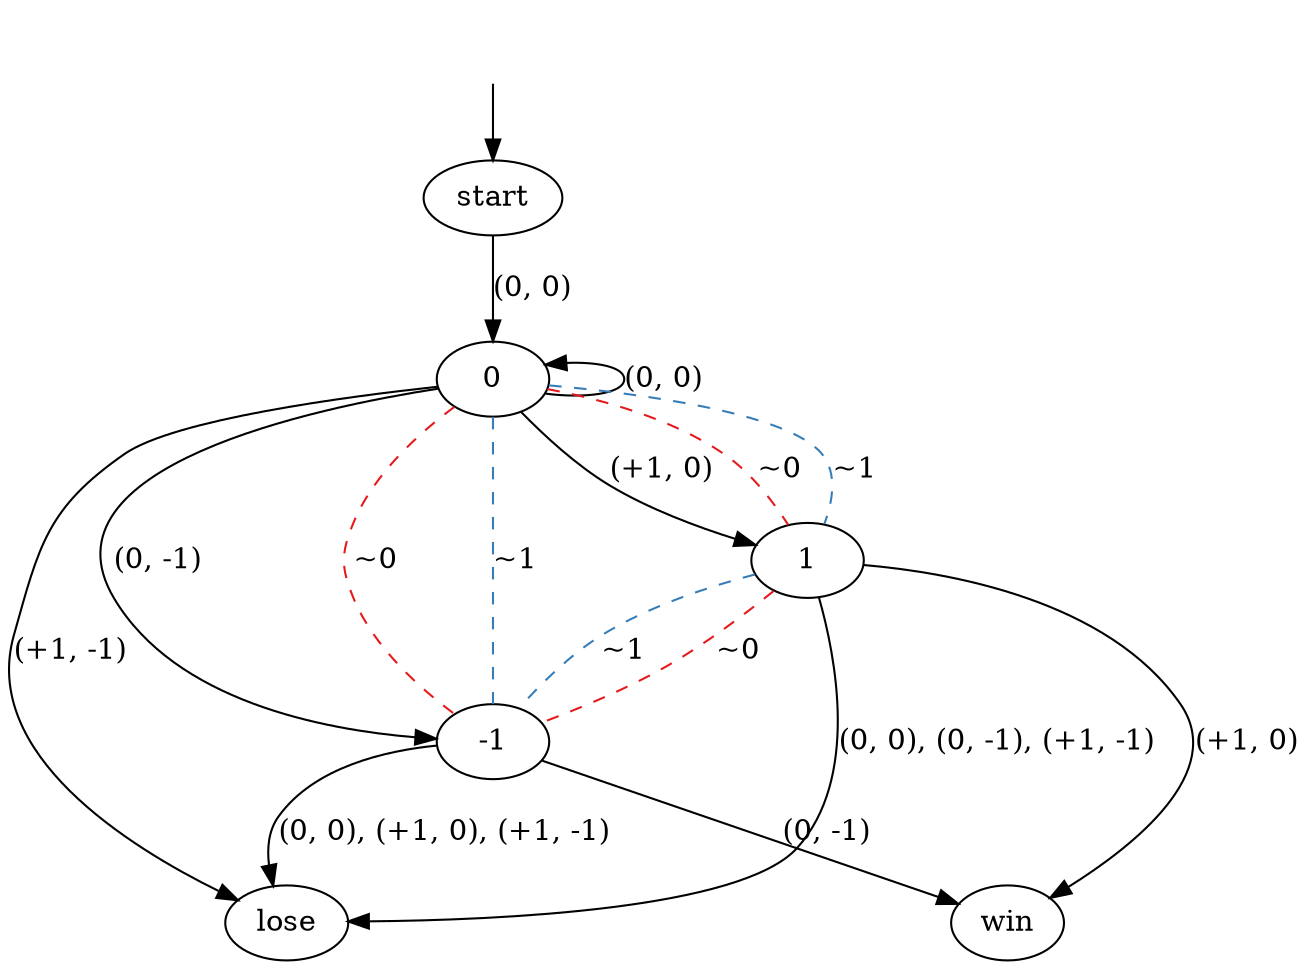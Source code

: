 digraph  {
concentrate=False;
nodesep=0.5;
ranksep=0.5;
splines=True;
4492280944 [label=start];
4492570240 [label=0];
4492570296 [label=1];
4647954304 [label=win];
4492599704 [label="-1"];
4647953856 [label=lose];
hidden [label="", shape=none];
4492280944 -> 4492570240  [action="('0', '0')", key="('0', '0')", label="(0, 0)"];
4492570240 -> 4492570240  [action="('0', '0')", dir=back, key="('0', '0')", label="(0, 0)"];
4492570240 -> 4492599704  [action="('0', '-1')", key="('0', '-1')", label="(0, -1)"];
4492570240 -> 4492599704  [arrowhead=none, color=1, colorscheme=set19, constraint=True, key=1, label="~0", style=dashed];
4492570240 -> 4492599704  [arrowhead=none, color=2, colorscheme=set19, constraint=True, key=2, label="~1", style=dashed];
4492570240 -> 4492570296  [action="('+1', '0')", key="('+1', '0')", label="(+1, 0)"];
4492570240 -> 4492570296  [arrowhead=none, color=1, colorscheme=set19, constraint=True, key=1, label="~0", style=dashed];
4492570240 -> 4492570296  [arrowhead=none, color=2, colorscheme=set19, constraint=True, key=2, label="~1", style=dashed];
4492570240 -> 4647953856  [action="('+1', '-1')", key="('+1', '-1')", label="(+1, -1)"];
4492570296 -> 4647954304  [action="('+1', '0')", key="('+1', '0')", label="(+1, 0)"];
4492570296 -> 4647953856  [action="(('0', '0'), ('0', '-1'), ('+1', '-1'))", key="(('0', '0'), ('0', '-1'), ('+1', '-1'))", label="(0, 0), (0, -1), (+1, -1)"];
4492570296 -> 4492599704  [arrowhead=none, color=1, colorscheme=set19, constraint=True, key=0, label="~0", style=dashed];
4492570296 -> 4492599704  [arrowhead=none, color=2, colorscheme=set19, constraint=True, key=1, label="~1", style=dashed];
4492599704 -> 4647954304  [action="('0', '-1')", key="('0', '-1')", label="(0, -1)"];
4492599704 -> 4647953856  [action="(('0', '0'), ('+1', '0'), ('+1', '-1'))", key="(('0', '0'), ('+1', '0'), ('+1', '-1'))", label="(0, 0), (+1, 0), (+1, -1)"];
hidden -> 4492280944  [key=0];
}
